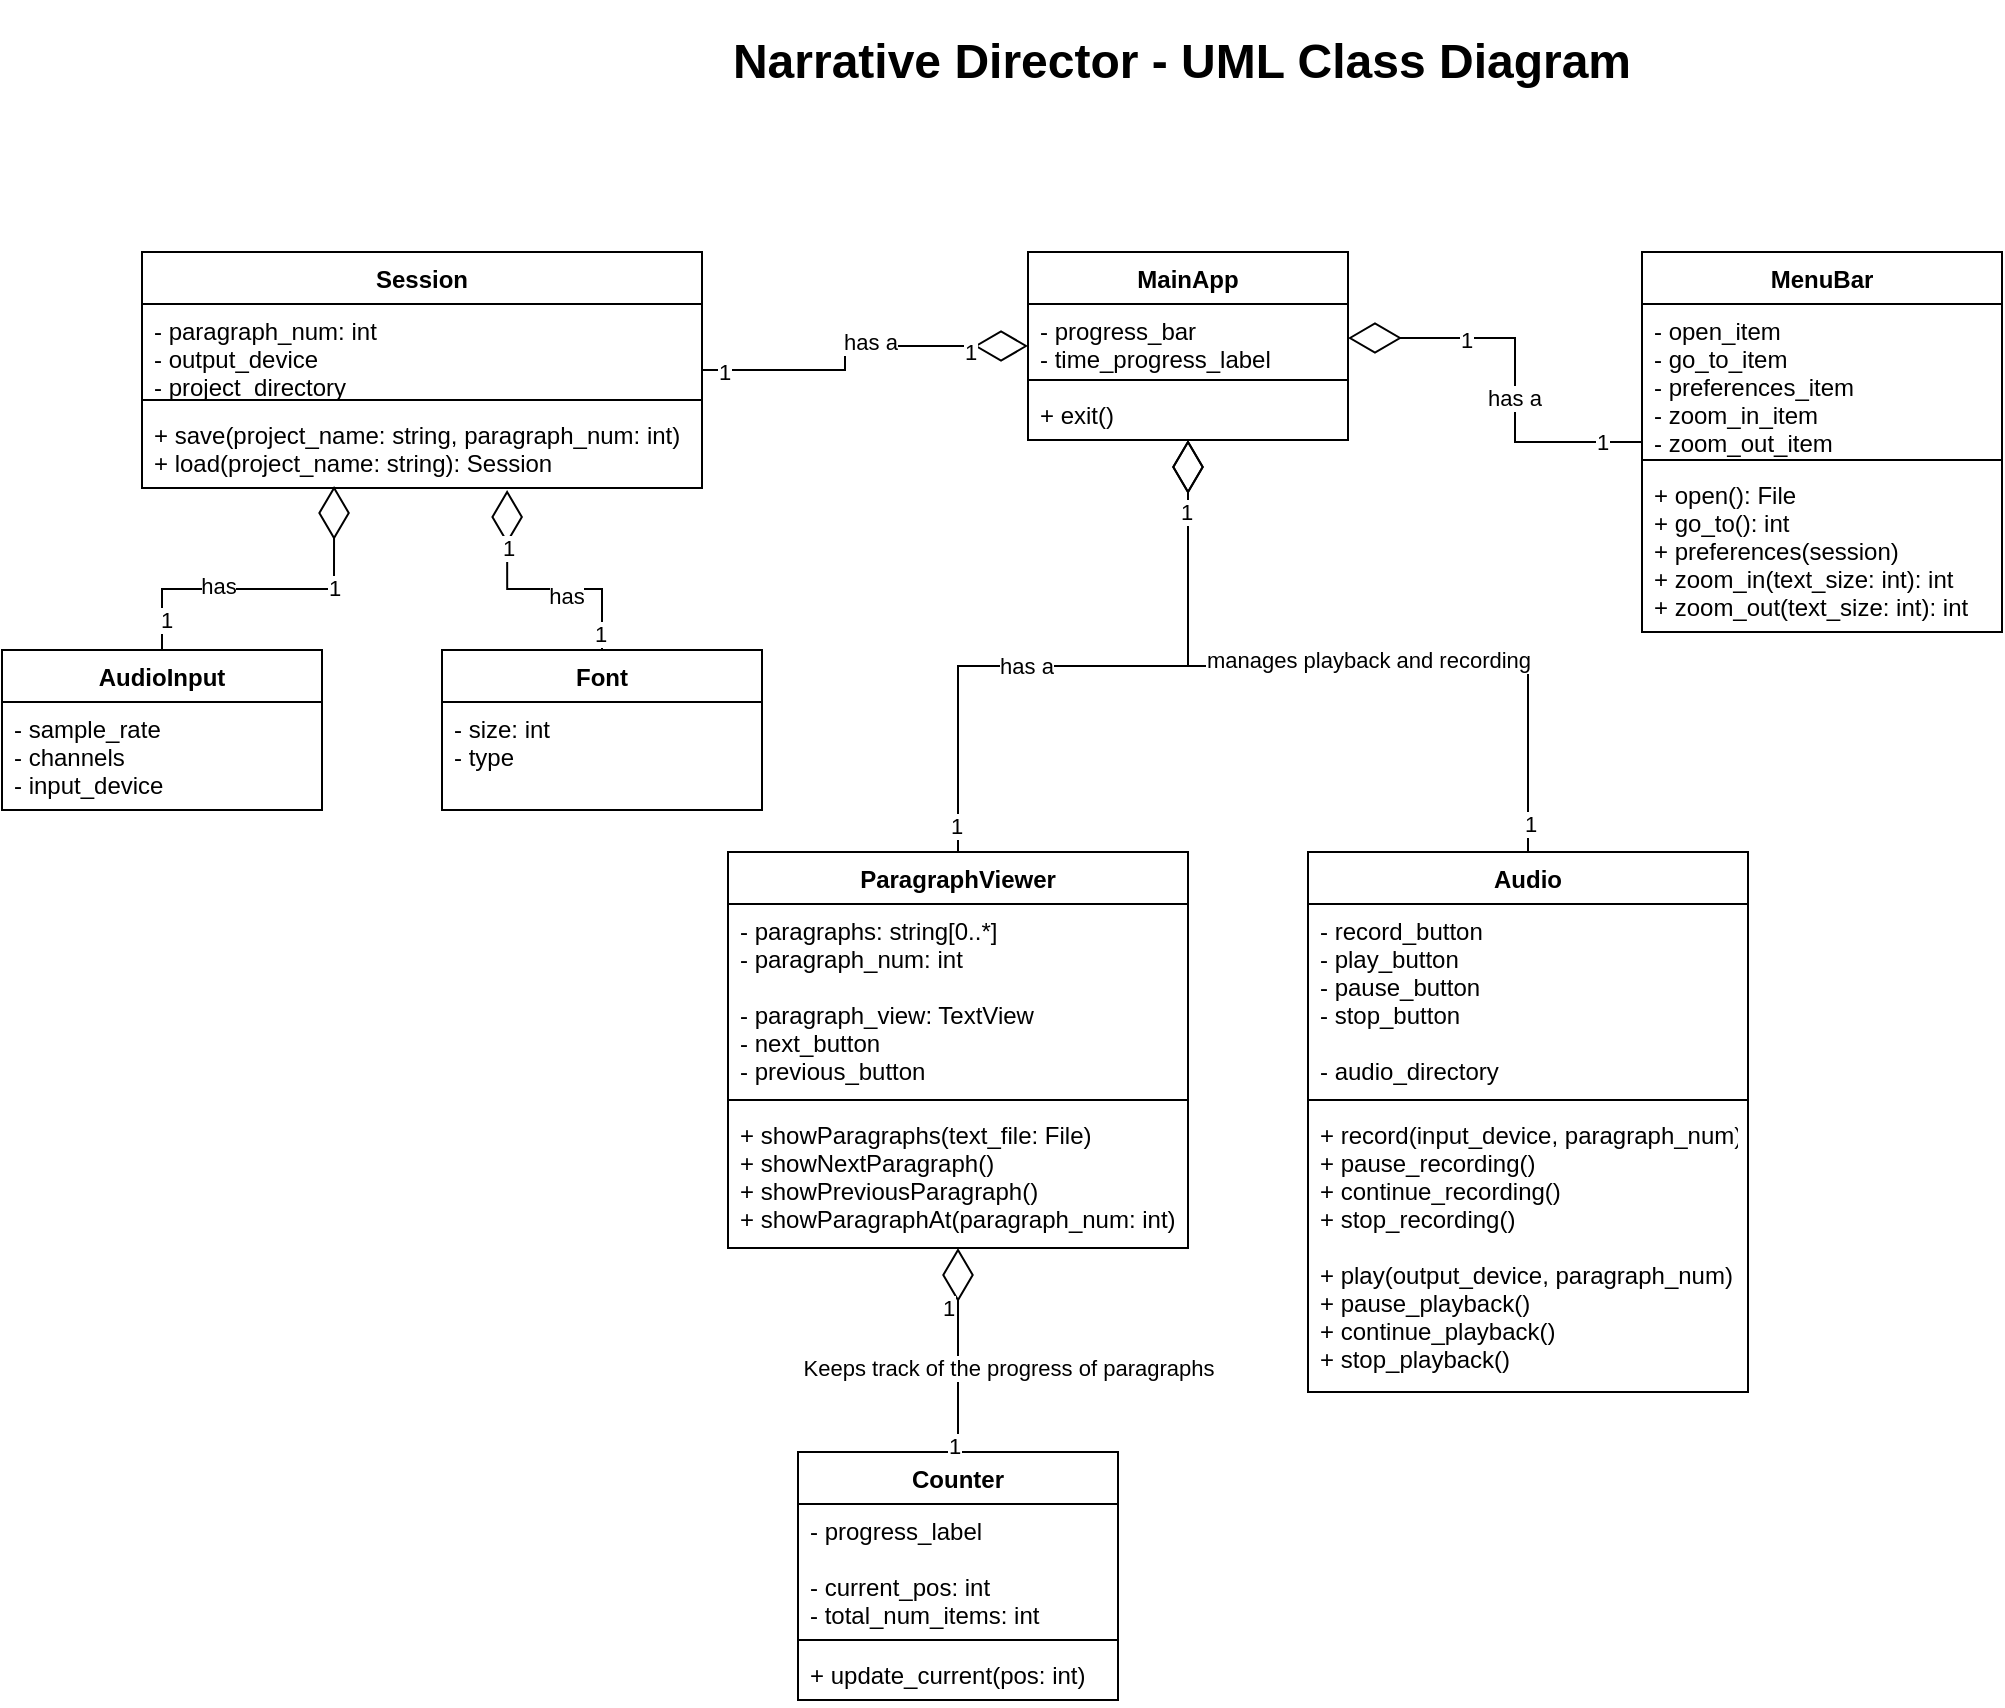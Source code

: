 <mxfile version="15.7.3" type="device"><diagram id="C5RBs43oDa-KdzZeNtuy" name="Page-1"><mxGraphModel dx="1609" dy="1140" grid="1" gridSize="10" guides="1" tooltips="1" connect="1" arrows="1" fold="1" page="1" pageScale="1" pageWidth="827" pageHeight="1169" math="0" shadow="0"><root><mxCell id="WIyWlLk6GJQsqaUBKTNV-0"/><mxCell id="WIyWlLk6GJQsqaUBKTNV-1" parent="WIyWlLk6GJQsqaUBKTNV-0"/><mxCell id="CWmGrvaaXz-5sUjLNDUD-9" style="edgeStyle=orthogonalEdgeStyle;rounded=0;orthogonalLoop=1;jettySize=auto;html=1;endArrow=diamondThin;endFill=0;endSize=24;" parent="WIyWlLk6GJQsqaUBKTNV-1" source="7qF5mrvs6irYJMopvK7C-4" target="CWmGrvaaXz-5sUjLNDUD-0" edge="1"><mxGeometry relative="1" as="geometry"/></mxCell><mxCell id="CWmGrvaaXz-5sUjLNDUD-12" value="1" style="edgeLabel;html=1;align=center;verticalAlign=middle;resizable=0;points=[];" parent="CWmGrvaaXz-5sUjLNDUD-9" vertex="1" connectable="0"><mxGeometry x="-0.915" y="1" relative="1" as="geometry"><mxPoint as="offset"/></mxGeometry></mxCell><mxCell id="CWmGrvaaXz-5sUjLNDUD-14" value="has a" style="edgeLabel;html=1;align=center;verticalAlign=middle;resizable=0;points=[];" parent="CWmGrvaaXz-5sUjLNDUD-9" vertex="1" connectable="0"><mxGeometry x="-0.21" relative="1" as="geometry"><mxPoint as="offset"/></mxGeometry></mxCell><mxCell id="7qF5mrvs6irYJMopvK7C-4" value="ParagraphViewer" style="swimlane;fontStyle=1;align=center;verticalAlign=top;childLayout=stackLayout;horizontal=1;startSize=26;horizontalStack=0;resizeParent=1;resizeParentMax=0;resizeLast=0;collapsible=1;marginBottom=0;" parent="WIyWlLk6GJQsqaUBKTNV-1" vertex="1"><mxGeometry x="23" y="440" width="230" height="198" as="geometry"/></mxCell><mxCell id="7qF5mrvs6irYJMopvK7C-5" value="- paragraphs: string[0..*]&#xA;- paragraph_num: int&#xA;&#xA;- paragraph_view: TextView&#xA;- next_button&#xA;- previous_button&#xA;" style="text;strokeColor=none;fillColor=none;align=left;verticalAlign=top;spacingLeft=4;spacingRight=4;overflow=hidden;rotatable=0;points=[[0,0.5],[1,0.5]];portConstraint=eastwest;" parent="7qF5mrvs6irYJMopvK7C-4" vertex="1"><mxGeometry y="26" width="230" height="94" as="geometry"/></mxCell><mxCell id="7qF5mrvs6irYJMopvK7C-6" value="" style="line;strokeWidth=1;fillColor=none;align=left;verticalAlign=middle;spacingTop=-1;spacingLeft=3;spacingRight=3;rotatable=0;labelPosition=right;points=[];portConstraint=eastwest;" parent="7qF5mrvs6irYJMopvK7C-4" vertex="1"><mxGeometry y="120" width="230" height="8" as="geometry"/></mxCell><mxCell id="7qF5mrvs6irYJMopvK7C-7" value="+ showParagraphs(text_file: File)&#xA;+ showNextParagraph()&#xA;+ showPreviousParagraph()&#xA;+ showParagraphAt(paragraph_num: int)&#xA;" style="text;strokeColor=none;fillColor=none;align=left;verticalAlign=top;spacingLeft=4;spacingRight=4;overflow=hidden;rotatable=0;points=[[0,0.5],[1,0.5]];portConstraint=eastwest;" parent="7qF5mrvs6irYJMopvK7C-4" vertex="1"><mxGeometry y="128" width="230" height="70" as="geometry"/></mxCell><mxCell id="7qF5mrvs6irYJMopvK7C-13" style="edgeStyle=orthogonalEdgeStyle;rounded=0;orthogonalLoop=1;jettySize=auto;html=1;entryX=1;entryY=0.5;entryDx=0;entryDy=0;endArrow=diamondThin;endFill=0;endSize=24;" parent="WIyWlLk6GJQsqaUBKTNV-1" source="7qF5mrvs6irYJMopvK7C-8" target="CWmGrvaaXz-5sUjLNDUD-1" edge="1"><mxGeometry relative="1" as="geometry"/></mxCell><mxCell id="7qF5mrvs6irYJMopvK7C-14" value="has a" style="edgeLabel;html=1;align=center;verticalAlign=middle;resizable=0;points=[];" parent="7qF5mrvs6irYJMopvK7C-13" vertex="1" connectable="0"><mxGeometry x="-0.143" y="1" relative="1" as="geometry"><mxPoint as="offset"/></mxGeometry></mxCell><mxCell id="7qF5mrvs6irYJMopvK7C-24" value="1" style="edgeLabel;html=1;align=center;verticalAlign=middle;resizable=0;points=[];" parent="7qF5mrvs6irYJMopvK7C-13" vertex="1" connectable="0"><mxGeometry x="0.283" y="1" relative="1" as="geometry"><mxPoint x="-13" as="offset"/></mxGeometry></mxCell><mxCell id="7qF5mrvs6irYJMopvK7C-25" value="1" style="edgeLabel;html=1;align=center;verticalAlign=middle;resizable=0;points=[];" parent="7qF5mrvs6irYJMopvK7C-13" vertex="1" connectable="0"><mxGeometry x="-0.8" relative="1" as="geometry"><mxPoint as="offset"/></mxGeometry></mxCell><mxCell id="7qF5mrvs6irYJMopvK7C-8" value="MenuBar" style="swimlane;fontStyle=1;align=center;verticalAlign=top;childLayout=stackLayout;horizontal=1;startSize=26;horizontalStack=0;resizeParent=1;resizeParentMax=0;resizeLast=0;collapsible=1;marginBottom=0;" parent="WIyWlLk6GJQsqaUBKTNV-1" vertex="1"><mxGeometry x="480" y="140" width="180" height="190" as="geometry"/></mxCell><mxCell id="7qF5mrvs6irYJMopvK7C-9" value="- open_item&#xA;- go_to_item&#xA;- preferences_item&#xA;- zoom_in_item&#xA;- zoom_out_item&#xA;" style="text;strokeColor=none;fillColor=none;align=left;verticalAlign=top;spacingLeft=4;spacingRight=4;overflow=hidden;rotatable=0;points=[[0,0.5],[1,0.5]];portConstraint=eastwest;" parent="7qF5mrvs6irYJMopvK7C-8" vertex="1"><mxGeometry y="26" width="180" height="74" as="geometry"/></mxCell><mxCell id="7qF5mrvs6irYJMopvK7C-10" value="" style="line;strokeWidth=1;fillColor=none;align=left;verticalAlign=middle;spacingTop=-1;spacingLeft=3;spacingRight=3;rotatable=0;labelPosition=right;points=[];portConstraint=eastwest;" parent="7qF5mrvs6irYJMopvK7C-8" vertex="1"><mxGeometry y="100" width="180" height="8" as="geometry"/></mxCell><mxCell id="7qF5mrvs6irYJMopvK7C-11" value="+ open(): File&#xA;+ go_to(): int&#xA;+ preferences(session)&#xA;+ zoom_in(text_size: int): int&#xA;+ zoom_out(text_size: int): int" style="text;strokeColor=none;fillColor=none;align=left;verticalAlign=top;spacingLeft=4;spacingRight=4;overflow=hidden;rotatable=0;points=[[0,0.5],[1,0.5]];portConstraint=eastwest;" parent="7qF5mrvs6irYJMopvK7C-8" vertex="1"><mxGeometry y="108" width="180" height="82" as="geometry"/></mxCell><mxCell id="CWmGrvaaXz-5sUjLNDUD-4" style="edgeStyle=orthogonalEdgeStyle;rounded=0;orthogonalLoop=1;jettySize=auto;html=1;endArrow=diamondThin;endFill=0;endSize=24;" parent="WIyWlLk6GJQsqaUBKTNV-1" source="7qF5mrvs6irYJMopvK7C-15" target="CWmGrvaaXz-5sUjLNDUD-0" edge="1"><mxGeometry relative="1" as="geometry"/></mxCell><mxCell id="CWmGrvaaXz-5sUjLNDUD-6" value="1" style="edgeLabel;html=1;align=center;verticalAlign=middle;resizable=0;points=[];" parent="CWmGrvaaXz-5sUjLNDUD-4" vertex="1" connectable="0"><mxGeometry x="-0.877" y="-1" relative="1" as="geometry"><mxPoint as="offset"/></mxGeometry></mxCell><mxCell id="CWmGrvaaXz-5sUjLNDUD-7" value="1" style="edgeLabel;html=1;align=center;verticalAlign=middle;resizable=0;points=[];" parent="CWmGrvaaXz-5sUjLNDUD-4" vertex="1" connectable="0"><mxGeometry x="0.665" y="-3" relative="1" as="geometry"><mxPoint as="offset"/></mxGeometry></mxCell><mxCell id="CWmGrvaaXz-5sUjLNDUD-8" value="has a" style="edgeLabel;html=1;align=center;verticalAlign=middle;resizable=0;points=[];" parent="CWmGrvaaXz-5sUjLNDUD-4" vertex="1" connectable="0"><mxGeometry x="0.095" y="2" relative="1" as="geometry"><mxPoint as="offset"/></mxGeometry></mxCell><mxCell id="7qF5mrvs6irYJMopvK7C-15" value="Session" style="swimlane;fontStyle=1;align=center;verticalAlign=top;childLayout=stackLayout;horizontal=1;startSize=26;horizontalStack=0;resizeParent=1;resizeParentMax=0;resizeLast=0;collapsible=1;marginBottom=0;" parent="WIyWlLk6GJQsqaUBKTNV-1" vertex="1"><mxGeometry x="-270" y="140" width="280" height="118" as="geometry"/></mxCell><mxCell id="7qF5mrvs6irYJMopvK7C-16" value="- paragraph_num: int&#xA;- output_device&#xA;- project_directory&#xA;" style="text;strokeColor=none;fillColor=none;align=left;verticalAlign=top;spacingLeft=4;spacingRight=4;overflow=hidden;rotatable=0;points=[[0,0.5],[1,0.5]];portConstraint=eastwest;" parent="7qF5mrvs6irYJMopvK7C-15" vertex="1"><mxGeometry y="26" width="280" height="44" as="geometry"/></mxCell><mxCell id="7qF5mrvs6irYJMopvK7C-17" value="" style="line;strokeWidth=1;fillColor=none;align=left;verticalAlign=middle;spacingTop=-1;spacingLeft=3;spacingRight=3;rotatable=0;labelPosition=right;points=[];portConstraint=eastwest;" parent="7qF5mrvs6irYJMopvK7C-15" vertex="1"><mxGeometry y="70" width="280" height="8" as="geometry"/></mxCell><mxCell id="7qF5mrvs6irYJMopvK7C-18" value="+ save(project_name: string, paragraph_num: int)&#xA;+ load(project_name: string): Session&#xA;" style="text;strokeColor=none;fillColor=none;align=left;verticalAlign=top;spacingLeft=4;spacingRight=4;overflow=hidden;rotatable=0;points=[[0,0.5],[1,0.5]];portConstraint=eastwest;" parent="7qF5mrvs6irYJMopvK7C-15" vertex="1"><mxGeometry y="78" width="280" height="40" as="geometry"/></mxCell><mxCell id="7qF5mrvs6irYJMopvK7C-26" value="Counter" style="swimlane;fontStyle=1;align=center;verticalAlign=top;childLayout=stackLayout;horizontal=1;startSize=26;horizontalStack=0;resizeParent=1;resizeParentMax=0;resizeLast=0;collapsible=1;marginBottom=0;" parent="WIyWlLk6GJQsqaUBKTNV-1" vertex="1"><mxGeometry x="58" y="740" width="160" height="124" as="geometry"/></mxCell><mxCell id="7qF5mrvs6irYJMopvK7C-27" value="- progress_label&#xA;&#xA;- current_pos: int&#xA;- total_num_items: int" style="text;strokeColor=none;fillColor=none;align=left;verticalAlign=top;spacingLeft=4;spacingRight=4;overflow=hidden;rotatable=0;points=[[0,0.5],[1,0.5]];portConstraint=eastwest;" parent="7qF5mrvs6irYJMopvK7C-26" vertex="1"><mxGeometry y="26" width="160" height="64" as="geometry"/></mxCell><mxCell id="7qF5mrvs6irYJMopvK7C-28" value="" style="line;strokeWidth=1;fillColor=none;align=left;verticalAlign=middle;spacingTop=-1;spacingLeft=3;spacingRight=3;rotatable=0;labelPosition=right;points=[];portConstraint=eastwest;" parent="7qF5mrvs6irYJMopvK7C-26" vertex="1"><mxGeometry y="90" width="160" height="8" as="geometry"/></mxCell><mxCell id="7qF5mrvs6irYJMopvK7C-29" value="+ update_current(pos: int)" style="text;strokeColor=none;fillColor=none;align=left;verticalAlign=top;spacingLeft=4;spacingRight=4;overflow=hidden;rotatable=0;points=[[0,0.5],[1,0.5]];portConstraint=eastwest;" parent="7qF5mrvs6irYJMopvK7C-26" vertex="1"><mxGeometry y="98" width="160" height="26" as="geometry"/></mxCell><mxCell id="7qF5mrvs6irYJMopvK7C-30" style="edgeStyle=orthogonalEdgeStyle;rounded=0;orthogonalLoop=1;jettySize=auto;html=1;endArrow=diamondThin;endFill=0;endSize=24;exitX=0.5;exitY=0;exitDx=0;exitDy=0;" parent="WIyWlLk6GJQsqaUBKTNV-1" source="7qF5mrvs6irYJMopvK7C-26" target="7qF5mrvs6irYJMopvK7C-4" edge="1"><mxGeometry relative="1" as="geometry"/></mxCell><mxCell id="7qF5mrvs6irYJMopvK7C-31" value="1" style="edgeLabel;html=1;align=center;verticalAlign=middle;resizable=0;points=[];" parent="7qF5mrvs6irYJMopvK7C-30" vertex="1" connectable="0"><mxGeometry x="-0.936" y="2" relative="1" as="geometry"><mxPoint as="offset"/></mxGeometry></mxCell><mxCell id="7qF5mrvs6irYJMopvK7C-32" value="1" style="edgeLabel;html=1;align=center;verticalAlign=middle;resizable=0;points=[];" parent="7qF5mrvs6irYJMopvK7C-30" vertex="1" connectable="0"><mxGeometry x="0.791" relative="1" as="geometry"><mxPoint x="-5" y="19" as="offset"/></mxGeometry></mxCell><mxCell id="7qF5mrvs6irYJMopvK7C-33" value="Keeps track of the progress of paragraphs" style="edgeLabel;html=1;align=center;verticalAlign=middle;resizable=0;points=[];" parent="7qF5mrvs6irYJMopvK7C-30" vertex="1" connectable="0"><mxGeometry x="-0.176" y="-1" relative="1" as="geometry"><mxPoint x="24" as="offset"/></mxGeometry></mxCell><mxCell id="CWmGrvaaXz-5sUjLNDUD-10" style="edgeStyle=orthogonalEdgeStyle;rounded=0;orthogonalLoop=1;jettySize=auto;html=1;endArrow=diamondThin;endFill=0;endSize=24;" parent="WIyWlLk6GJQsqaUBKTNV-1" source="uqKv1nTXKA7kdlYmjU6h-0" target="CWmGrvaaXz-5sUjLNDUD-0" edge="1"><mxGeometry relative="1" as="geometry"/></mxCell><mxCell id="CWmGrvaaXz-5sUjLNDUD-11" value="1" style="edgeLabel;html=1;align=center;verticalAlign=middle;resizable=0;points=[];" parent="CWmGrvaaXz-5sUjLNDUD-10" vertex="1" connectable="0"><mxGeometry x="-0.922" y="-1" relative="1" as="geometry"><mxPoint as="offset"/></mxGeometry></mxCell><mxCell id="CWmGrvaaXz-5sUjLNDUD-13" value="manages playback and recording" style="edgeLabel;html=1;align=center;verticalAlign=middle;resizable=0;points=[];" parent="CWmGrvaaXz-5sUjLNDUD-10" vertex="1" connectable="0"><mxGeometry x="-0.099" relative="1" as="geometry"><mxPoint x="-4" y="-3" as="offset"/></mxGeometry></mxCell><mxCell id="CWmGrvaaXz-5sUjLNDUD-15" value="1" style="edgeLabel;html=1;align=center;verticalAlign=middle;resizable=0;points=[];" parent="CWmGrvaaXz-5sUjLNDUD-10" vertex="1" connectable="0"><mxGeometry x="0.812" y="1" relative="1" as="geometry"><mxPoint as="offset"/></mxGeometry></mxCell><mxCell id="uqKv1nTXKA7kdlYmjU6h-0" value="Audio" style="swimlane;fontStyle=1;align=center;verticalAlign=top;childLayout=stackLayout;horizontal=1;startSize=26;horizontalStack=0;resizeParent=1;resizeParentMax=0;resizeLast=0;collapsible=1;marginBottom=0;" parent="WIyWlLk6GJQsqaUBKTNV-1" vertex="1"><mxGeometry x="313" y="440" width="220" height="270" as="geometry"/></mxCell><mxCell id="uqKv1nTXKA7kdlYmjU6h-1" value="- record_button&#xA;- play_button&#xA;- pause_button&#xA;- stop_button&#xA;&#xA;- audio_directory&#xA;" style="text;strokeColor=none;fillColor=none;align=left;verticalAlign=top;spacingLeft=4;spacingRight=4;overflow=hidden;rotatable=0;points=[[0,0.5],[1,0.5]];portConstraint=eastwest;" parent="uqKv1nTXKA7kdlYmjU6h-0" vertex="1"><mxGeometry y="26" width="220" height="94" as="geometry"/></mxCell><mxCell id="uqKv1nTXKA7kdlYmjU6h-2" value="" style="line;strokeWidth=1;fillColor=none;align=left;verticalAlign=middle;spacingTop=-1;spacingLeft=3;spacingRight=3;rotatable=0;labelPosition=right;points=[];portConstraint=eastwest;" parent="uqKv1nTXKA7kdlYmjU6h-0" vertex="1"><mxGeometry y="120" width="220" height="8" as="geometry"/></mxCell><mxCell id="uqKv1nTXKA7kdlYmjU6h-3" value="+ record(input_device, paragraph_num)&#xA;+ pause_recording()&#xA;+ continue_recording()&#xA;+ stop_recording()&#xA;&#xA;+ play(output_device, paragraph_num)&#xA;+ pause_playback()&#xA;+ continue_playback()&#xA;+ stop_playback()&#xA;" style="text;strokeColor=none;fillColor=none;align=left;verticalAlign=top;spacingLeft=4;spacingRight=4;overflow=hidden;rotatable=0;points=[[0,0.5],[1,0.5]];portConstraint=eastwest;" parent="uqKv1nTXKA7kdlYmjU6h-0" vertex="1"><mxGeometry y="128" width="220" height="142" as="geometry"/></mxCell><mxCell id="uqKv1nTXKA7kdlYmjU6h-12" style="edgeStyle=orthogonalEdgeStyle;rounded=0;orthogonalLoop=1;jettySize=auto;html=1;endArrow=diamondThin;endFill=0;endSize=24;entryX=0.343;entryY=0.975;entryDx=0;entryDy=0;entryPerimeter=0;" parent="WIyWlLk6GJQsqaUBKTNV-1" source="uqKv1nTXKA7kdlYmjU6h-4" target="7qF5mrvs6irYJMopvK7C-18" edge="1"><mxGeometry relative="1" as="geometry"/></mxCell><mxCell id="uqKv1nTXKA7kdlYmjU6h-13" value="1" style="edgeLabel;html=1;align=center;verticalAlign=middle;resizable=0;points=[];" parent="uqKv1nTXKA7kdlYmjU6h-12" vertex="1" connectable="0"><mxGeometry x="-0.824" y="-2" relative="1" as="geometry"><mxPoint as="offset"/></mxGeometry></mxCell><mxCell id="uqKv1nTXKA7kdlYmjU6h-14" value="1" style="edgeLabel;html=1;align=center;verticalAlign=middle;resizable=0;points=[];" parent="uqKv1nTXKA7kdlYmjU6h-12" vertex="1" connectable="0"><mxGeometry x="0.397" relative="1" as="geometry"><mxPoint as="offset"/></mxGeometry></mxCell><mxCell id="uqKv1nTXKA7kdlYmjU6h-15" value="has" style="edgeLabel;html=1;align=center;verticalAlign=middle;resizable=0;points=[];" parent="uqKv1nTXKA7kdlYmjU6h-12" vertex="1" connectable="0"><mxGeometry x="-0.301" y="2" relative="1" as="geometry"><mxPoint as="offset"/></mxGeometry></mxCell><mxCell id="uqKv1nTXKA7kdlYmjU6h-4" value="AudioInput" style="swimlane;fontStyle=1;align=center;verticalAlign=top;childLayout=stackLayout;horizontal=1;startSize=26;horizontalStack=0;resizeParent=1;resizeParentMax=0;resizeLast=0;collapsible=1;marginBottom=0;" parent="WIyWlLk6GJQsqaUBKTNV-1" vertex="1"><mxGeometry x="-340" y="339" width="160" height="80" as="geometry"/></mxCell><mxCell id="uqKv1nTXKA7kdlYmjU6h-5" value="- sample_rate&#xA;- channels&#xA;- input_device" style="text;strokeColor=none;fillColor=none;align=left;verticalAlign=top;spacingLeft=4;spacingRight=4;overflow=hidden;rotatable=0;points=[[0,0.5],[1,0.5]];portConstraint=eastwest;" parent="uqKv1nTXKA7kdlYmjU6h-4" vertex="1"><mxGeometry y="26" width="160" height="54" as="geometry"/></mxCell><mxCell id="uqKv1nTXKA7kdlYmjU6h-28" style="edgeStyle=orthogonalEdgeStyle;rounded=0;orthogonalLoop=1;jettySize=auto;html=1;entryX=0.652;entryY=1.025;entryDx=0;entryDy=0;entryPerimeter=0;endArrow=diamondThin;endFill=0;endSize=24;" parent="WIyWlLk6GJQsqaUBKTNV-1" source="uqKv1nTXKA7kdlYmjU6h-24" target="7qF5mrvs6irYJMopvK7C-18" edge="1"><mxGeometry relative="1" as="geometry"/></mxCell><mxCell id="uqKv1nTXKA7kdlYmjU6h-29" value="has" style="edgeLabel;html=1;align=center;verticalAlign=middle;resizable=0;points=[];" parent="uqKv1nTXKA7kdlYmjU6h-28" vertex="1" connectable="0"><mxGeometry x="-0.226" y="3" relative="1" as="geometry"><mxPoint x="1" as="offset"/></mxGeometry></mxCell><mxCell id="uqKv1nTXKA7kdlYmjU6h-30" value="1" style="edgeLabel;html=1;align=center;verticalAlign=middle;resizable=0;points=[];" parent="uqKv1nTXKA7kdlYmjU6h-28" vertex="1" connectable="0"><mxGeometry x="0.558" relative="1" as="geometry"><mxPoint as="offset"/></mxGeometry></mxCell><mxCell id="uqKv1nTXKA7kdlYmjU6h-31" value="1" style="edgeLabel;html=1;align=center;verticalAlign=middle;resizable=0;points=[];" parent="uqKv1nTXKA7kdlYmjU6h-28" vertex="1" connectable="0"><mxGeometry x="-0.874" y="1" relative="1" as="geometry"><mxPoint as="offset"/></mxGeometry></mxCell><mxCell id="uqKv1nTXKA7kdlYmjU6h-24" value="Font" style="swimlane;fontStyle=1;align=center;verticalAlign=top;childLayout=stackLayout;horizontal=1;startSize=26;horizontalStack=0;resizeParent=1;resizeParentMax=0;resizeLast=0;collapsible=1;marginBottom=0;" parent="WIyWlLk6GJQsqaUBKTNV-1" vertex="1"><mxGeometry x="-120" y="339" width="160" height="80" as="geometry"/></mxCell><mxCell id="uqKv1nTXKA7kdlYmjU6h-25" value="- size: int&#xA;- type" style="text;strokeColor=none;fillColor=none;align=left;verticalAlign=top;spacingLeft=4;spacingRight=4;overflow=hidden;rotatable=0;points=[[0,0.5],[1,0.5]];portConstraint=eastwest;" parent="uqKv1nTXKA7kdlYmjU6h-24" vertex="1"><mxGeometry y="26" width="160" height="54" as="geometry"/></mxCell><mxCell id="CWmGrvaaXz-5sUjLNDUD-0" value="MainApp" style="swimlane;fontStyle=1;align=center;verticalAlign=top;childLayout=stackLayout;horizontal=1;startSize=26;horizontalStack=0;resizeParent=1;resizeParentMax=0;resizeLast=0;collapsible=1;marginBottom=0;" parent="WIyWlLk6GJQsqaUBKTNV-1" vertex="1"><mxGeometry x="173" y="140" width="160" height="94" as="geometry"/></mxCell><mxCell id="CWmGrvaaXz-5sUjLNDUD-1" value="- progress_bar&#xA;- time_progress_label&#xA;" style="text;strokeColor=none;fillColor=none;align=left;verticalAlign=top;spacingLeft=4;spacingRight=4;overflow=hidden;rotatable=0;points=[[0,0.5],[1,0.5]];portConstraint=eastwest;" parent="CWmGrvaaXz-5sUjLNDUD-0" vertex="1"><mxGeometry y="26" width="160" height="34" as="geometry"/></mxCell><mxCell id="CWmGrvaaXz-5sUjLNDUD-2" value="" style="line;strokeWidth=1;fillColor=none;align=left;verticalAlign=middle;spacingTop=-1;spacingLeft=3;spacingRight=3;rotatable=0;labelPosition=right;points=[];portConstraint=eastwest;" parent="CWmGrvaaXz-5sUjLNDUD-0" vertex="1"><mxGeometry y="60" width="160" height="8" as="geometry"/></mxCell><mxCell id="CWmGrvaaXz-5sUjLNDUD-3" value="+ exit()" style="text;strokeColor=none;fillColor=none;align=left;verticalAlign=top;spacingLeft=4;spacingRight=4;overflow=hidden;rotatable=0;points=[[0,0.5],[1,0.5]];portConstraint=eastwest;" parent="CWmGrvaaXz-5sUjLNDUD-0" vertex="1"><mxGeometry y="68" width="160" height="26" as="geometry"/></mxCell><mxCell id="CWmGrvaaXz-5sUjLNDUD-16" value="&lt;h1&gt;Narrative Director - UML Class Diagram&lt;br&gt;&lt;/h1&gt;" style="text;html=1;strokeColor=none;fillColor=none;align=center;verticalAlign=middle;whiteSpace=wrap;rounded=0;" parent="WIyWlLk6GJQsqaUBKTNV-1" vertex="1"><mxGeometry x="20" y="30" width="460" height="30" as="geometry"/></mxCell></root></mxGraphModel></diagram></mxfile>